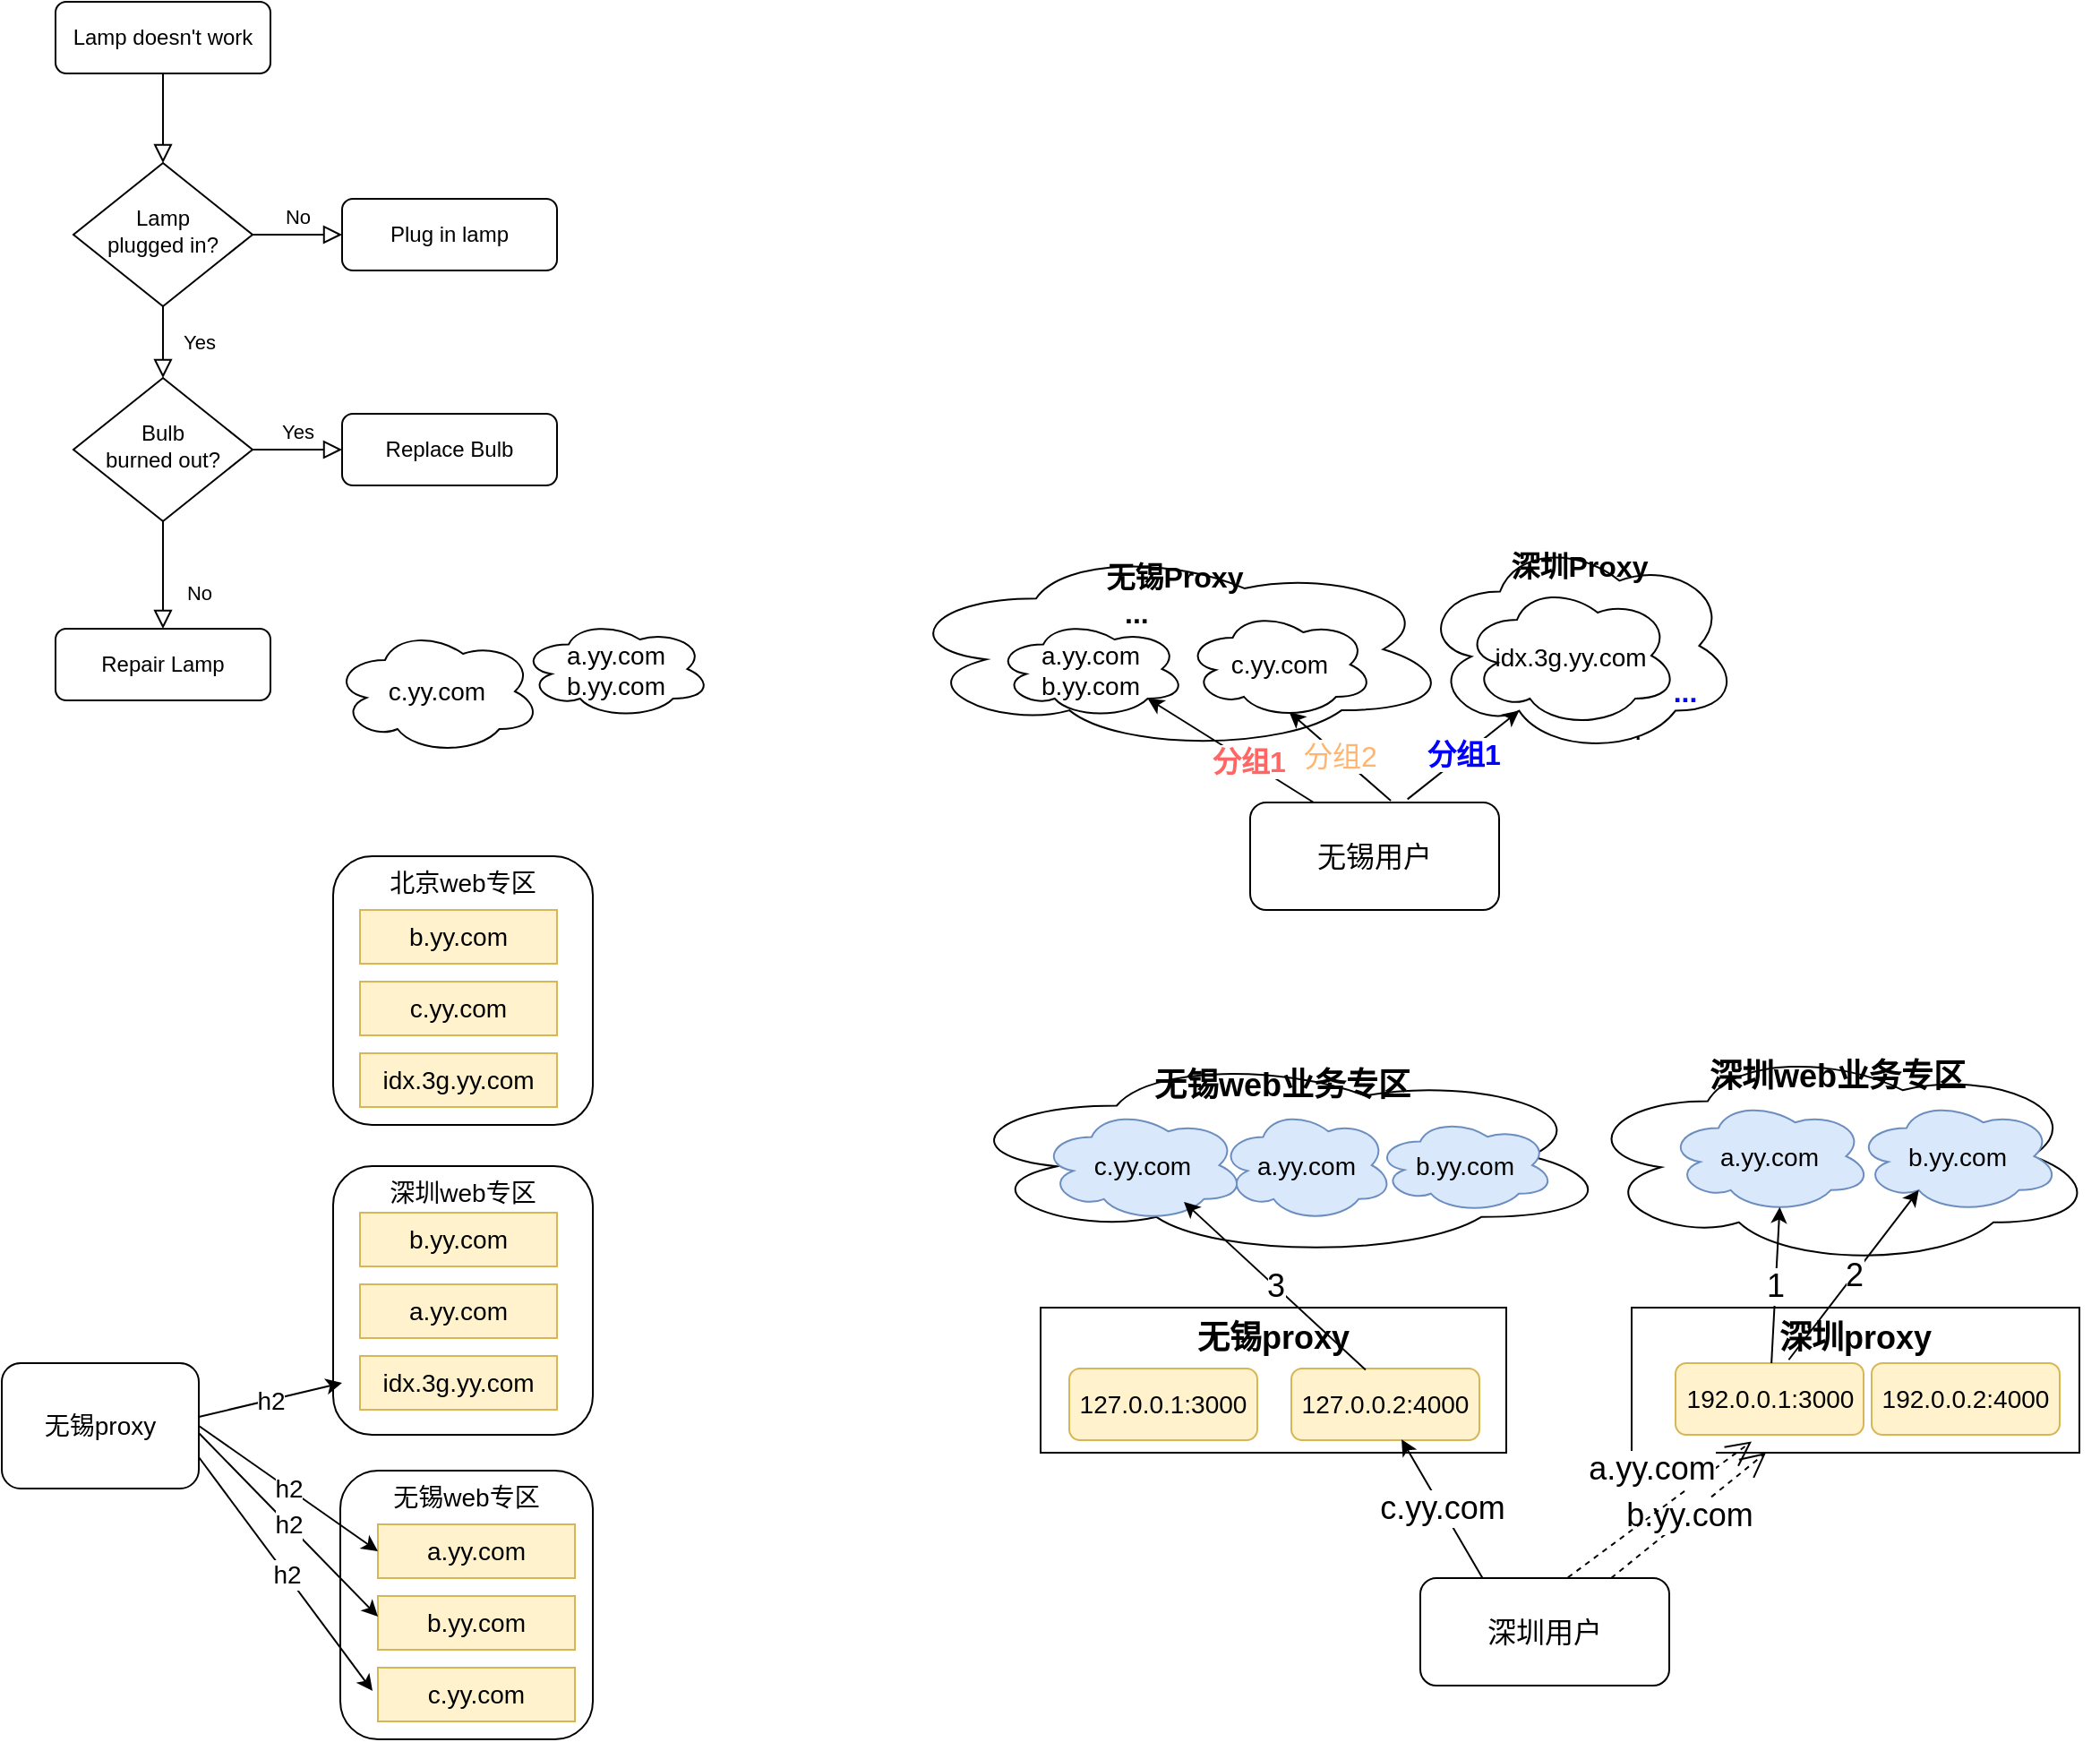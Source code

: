 <mxfile version="20.0.4" type="github">
  <diagram id="C5RBs43oDa-KdzZeNtuy" name="Page-1">
    <mxGraphModel dx="1761" dy="965" grid="1" gridSize="10" guides="1" tooltips="1" connect="1" arrows="1" fold="1" page="1" pageScale="1" pageWidth="827" pageHeight="1169" math="0" shadow="0">
      <root>
        <mxCell id="WIyWlLk6GJQsqaUBKTNV-0" />
        <mxCell id="WIyWlLk6GJQsqaUBKTNV-1" parent="WIyWlLk6GJQsqaUBKTNV-0" />
        <mxCell id="1RCydOM1XfzPBfP_4WUT-4" value="无锡web业务专区" style="ellipse;shape=cloud;whiteSpace=wrap;html=1;verticalAlign=top;fontStyle=1;fontSize=18;" vertex="1" parent="WIyWlLk6GJQsqaUBKTNV-1">
          <mxGeometry x="660" y="668" width="370" height="113" as="geometry" />
        </mxCell>
        <mxCell id="q6CO2lnen_L3Ia91H9VO-29" value="深圳web专区" style="rounded=1;whiteSpace=wrap;html=1;fontSize=14;verticalAlign=top;" parent="WIyWlLk6GJQsqaUBKTNV-1" vertex="1">
          <mxGeometry x="315" y="730" width="145" height="150" as="geometry" />
        </mxCell>
        <mxCell id="WIyWlLk6GJQsqaUBKTNV-2" value="" style="rounded=0;html=1;jettySize=auto;orthogonalLoop=1;fontSize=11;endArrow=block;endFill=0;endSize=8;strokeWidth=1;shadow=0;labelBackgroundColor=none;edgeStyle=orthogonalEdgeStyle;" parent="WIyWlLk6GJQsqaUBKTNV-1" source="WIyWlLk6GJQsqaUBKTNV-3" target="WIyWlLk6GJQsqaUBKTNV-6" edge="1">
          <mxGeometry relative="1" as="geometry" />
        </mxCell>
        <mxCell id="WIyWlLk6GJQsqaUBKTNV-3" value="Lamp doesn&#39;t work" style="rounded=1;whiteSpace=wrap;html=1;fontSize=12;glass=0;strokeWidth=1;shadow=0;" parent="WIyWlLk6GJQsqaUBKTNV-1" vertex="1">
          <mxGeometry x="160" y="80" width="120" height="40" as="geometry" />
        </mxCell>
        <mxCell id="WIyWlLk6GJQsqaUBKTNV-4" value="Yes" style="rounded=0;html=1;jettySize=auto;orthogonalLoop=1;fontSize=11;endArrow=block;endFill=0;endSize=8;strokeWidth=1;shadow=0;labelBackgroundColor=none;edgeStyle=orthogonalEdgeStyle;" parent="WIyWlLk6GJQsqaUBKTNV-1" source="WIyWlLk6GJQsqaUBKTNV-6" target="WIyWlLk6GJQsqaUBKTNV-10" edge="1">
          <mxGeometry y="20" relative="1" as="geometry">
            <mxPoint as="offset" />
          </mxGeometry>
        </mxCell>
        <mxCell id="WIyWlLk6GJQsqaUBKTNV-5" value="No" style="edgeStyle=orthogonalEdgeStyle;rounded=0;html=1;jettySize=auto;orthogonalLoop=1;fontSize=11;endArrow=block;endFill=0;endSize=8;strokeWidth=1;shadow=0;labelBackgroundColor=none;" parent="WIyWlLk6GJQsqaUBKTNV-1" source="WIyWlLk6GJQsqaUBKTNV-6" target="WIyWlLk6GJQsqaUBKTNV-7" edge="1">
          <mxGeometry y="10" relative="1" as="geometry">
            <mxPoint as="offset" />
          </mxGeometry>
        </mxCell>
        <mxCell id="WIyWlLk6GJQsqaUBKTNV-6" value="Lamp&lt;br&gt;plugged in?" style="rhombus;whiteSpace=wrap;html=1;shadow=0;fontFamily=Helvetica;fontSize=12;align=center;strokeWidth=1;spacing=6;spacingTop=-4;" parent="WIyWlLk6GJQsqaUBKTNV-1" vertex="1">
          <mxGeometry x="170" y="170" width="100" height="80" as="geometry" />
        </mxCell>
        <mxCell id="WIyWlLk6GJQsqaUBKTNV-7" value="Plug in lamp" style="rounded=1;whiteSpace=wrap;html=1;fontSize=12;glass=0;strokeWidth=1;shadow=0;" parent="WIyWlLk6GJQsqaUBKTNV-1" vertex="1">
          <mxGeometry x="320" y="190" width="120" height="40" as="geometry" />
        </mxCell>
        <mxCell id="WIyWlLk6GJQsqaUBKTNV-8" value="No" style="rounded=0;html=1;jettySize=auto;orthogonalLoop=1;fontSize=11;endArrow=block;endFill=0;endSize=8;strokeWidth=1;shadow=0;labelBackgroundColor=none;edgeStyle=orthogonalEdgeStyle;" parent="WIyWlLk6GJQsqaUBKTNV-1" source="WIyWlLk6GJQsqaUBKTNV-10" target="WIyWlLk6GJQsqaUBKTNV-11" edge="1">
          <mxGeometry x="0.333" y="20" relative="1" as="geometry">
            <mxPoint as="offset" />
          </mxGeometry>
        </mxCell>
        <mxCell id="WIyWlLk6GJQsqaUBKTNV-9" value="Yes" style="edgeStyle=orthogonalEdgeStyle;rounded=0;html=1;jettySize=auto;orthogonalLoop=1;fontSize=11;endArrow=block;endFill=0;endSize=8;strokeWidth=1;shadow=0;labelBackgroundColor=none;" parent="WIyWlLk6GJQsqaUBKTNV-1" source="WIyWlLk6GJQsqaUBKTNV-10" target="WIyWlLk6GJQsqaUBKTNV-12" edge="1">
          <mxGeometry y="10" relative="1" as="geometry">
            <mxPoint as="offset" />
          </mxGeometry>
        </mxCell>
        <mxCell id="WIyWlLk6GJQsqaUBKTNV-10" value="Bulb&lt;br&gt;burned out?" style="rhombus;whiteSpace=wrap;html=1;shadow=0;fontFamily=Helvetica;fontSize=12;align=center;strokeWidth=1;spacing=6;spacingTop=-4;" parent="WIyWlLk6GJQsqaUBKTNV-1" vertex="1">
          <mxGeometry x="170" y="290" width="100" height="80" as="geometry" />
        </mxCell>
        <mxCell id="WIyWlLk6GJQsqaUBKTNV-11" value="Repair Lamp" style="rounded=1;whiteSpace=wrap;html=1;fontSize=12;glass=0;strokeWidth=1;shadow=0;" parent="WIyWlLk6GJQsqaUBKTNV-1" vertex="1">
          <mxGeometry x="160" y="430" width="120" height="40" as="geometry" />
        </mxCell>
        <mxCell id="WIyWlLk6GJQsqaUBKTNV-12" value="Replace Bulb" style="rounded=1;whiteSpace=wrap;html=1;fontSize=12;glass=0;strokeWidth=1;shadow=0;" parent="WIyWlLk6GJQsqaUBKTNV-1" vertex="1">
          <mxGeometry x="320" y="310" width="120" height="40" as="geometry" />
        </mxCell>
        <mxCell id="q6CO2lnen_L3Ia91H9VO-2" value="&lt;div style=&quot;&quot;&gt;&lt;span style=&quot;background-color: initial;&quot;&gt;&lt;b&gt;&lt;font style=&quot;font-size: 16px;&quot;&gt;无锡Proxy&lt;/font&gt;&lt;/b&gt;&lt;/span&gt;&lt;/div&gt;" style="ellipse;shape=cloud;whiteSpace=wrap;html=1;align=center;verticalAlign=top;" parent="WIyWlLk6GJQsqaUBKTNV-1" vertex="1">
          <mxGeometry x="630" y="384.75" width="310" height="113.5" as="geometry" />
        </mxCell>
        <mxCell id="q6CO2lnen_L3Ia91H9VO-0" value="a.yy.com&lt;br style=&quot;font-size: 14px;&quot;&gt;b.yy.com" style="ellipse;shape=cloud;whiteSpace=wrap;html=1;fontSize=14;" parent="WIyWlLk6GJQsqaUBKTNV-1" vertex="1">
          <mxGeometry x="420" y="425" width="106" height="55" as="geometry" />
        </mxCell>
        <mxCell id="q6CO2lnen_L3Ia91H9VO-1" value="c.yy.com" style="ellipse;shape=cloud;whiteSpace=wrap;html=1;fontSize=14;" parent="WIyWlLk6GJQsqaUBKTNV-1" vertex="1">
          <mxGeometry x="315" y="430" width="116" height="70" as="geometry" />
        </mxCell>
        <mxCell id="q6CO2lnen_L3Ia91H9VO-4" value="...." style="text;strokeColor=none;fillColor=none;align=left;verticalAlign=middle;spacingLeft=4;spacingRight=4;overflow=hidden;points=[[0,0.5],[1,0.5]];portConstraint=eastwest;rotatable=0;fontSize=16;" parent="WIyWlLk6GJQsqaUBKTNV-1" vertex="1">
          <mxGeometry x="1022" y="470" width="80" height="30" as="geometry" />
        </mxCell>
        <mxCell id="q6CO2lnen_L3Ia91H9VO-10" value="深圳Proxy" style="ellipse;shape=cloud;whiteSpace=wrap;html=1;fontSize=16;verticalAlign=top;fontStyle=1" parent="WIyWlLk6GJQsqaUBKTNV-1" vertex="1">
          <mxGeometry x="922" y="379" width="178" height="121" as="geometry" />
        </mxCell>
        <mxCell id="q6CO2lnen_L3Ia91H9VO-11" value="&lt;font style=&quot;font-size: 14px;&quot;&gt;idx.3g.yy.com&lt;/font&gt;" style="ellipse;shape=cloud;whiteSpace=wrap;html=1;fontSize=16;" parent="WIyWlLk6GJQsqaUBKTNV-1" vertex="1">
          <mxGeometry x="946" y="405" width="120" height="80" as="geometry" />
        </mxCell>
        <mxCell id="q6CO2lnen_L3Ia91H9VO-14" value="分组1" style="endArrow=classic;html=1;rounded=0;fontSize=16;entryX=0.31;entryY=0.8;entryDx=0;entryDy=0;entryPerimeter=0;exitX=0.632;exitY=-0.03;exitDx=0;exitDy=0;exitPerimeter=0;fontStyle=1;fontColor=#0000FF;" parent="WIyWlLk6GJQsqaUBKTNV-1" source="q6CO2lnen_L3Ia91H9VO-28" target="q6CO2lnen_L3Ia91H9VO-10" edge="1">
          <mxGeometry width="50" height="50" relative="1" as="geometry">
            <mxPoint x="862" y="530" as="sourcePoint" />
            <mxPoint x="982" y="490" as="targetPoint" />
            <Array as="points" />
          </mxGeometry>
        </mxCell>
        <mxCell id="q6CO2lnen_L3Ia91H9VO-17" value="..." style="text;strokeColor=none;fillColor=none;align=left;verticalAlign=middle;spacingLeft=4;spacingRight=4;overflow=hidden;points=[[0,0.5],[1,0.5]];portConstraint=eastwest;rotatable=0;fontSize=16;fontStyle=1" parent="WIyWlLk6GJQsqaUBKTNV-1" vertex="1">
          <mxGeometry x="751" y="410" width="80" height="20" as="geometry" />
        </mxCell>
        <mxCell id="q6CO2lnen_L3Ia91H9VO-18" value="无锡proxy" style="rounded=1;whiteSpace=wrap;html=1;fontSize=14;" parent="WIyWlLk6GJQsqaUBKTNV-1" vertex="1">
          <mxGeometry x="130" y="840" width="110" height="70" as="geometry" />
        </mxCell>
        <mxCell id="q6CO2lnen_L3Ia91H9VO-24" value="" style="edgeStyle=orthogonalEdgeStyle;rounded=0;orthogonalLoop=1;jettySize=auto;html=1;fontSize=14;" parent="WIyWlLk6GJQsqaUBKTNV-1" source="q6CO2lnen_L3Ia91H9VO-20" target="q6CO2lnen_L3Ia91H9VO-22" edge="1">
          <mxGeometry relative="1" as="geometry" />
        </mxCell>
        <mxCell id="q6CO2lnen_L3Ia91H9VO-25" value="无锡web专区" style="rounded=1;whiteSpace=wrap;html=1;fontSize=14;verticalAlign=top;" parent="WIyWlLk6GJQsqaUBKTNV-1" vertex="1">
          <mxGeometry x="319" y="900" width="141" height="150" as="geometry" />
        </mxCell>
        <mxCell id="q6CO2lnen_L3Ia91H9VO-20" value="a.yy.com" style="rounded=0;whiteSpace=wrap;html=1;fontSize=14;fillColor=#fff2cc;strokeColor=#d6b656;" parent="WIyWlLk6GJQsqaUBKTNV-1" vertex="1">
          <mxGeometry x="340" y="930" width="110" height="30" as="geometry" />
        </mxCell>
        <mxCell id="q6CO2lnen_L3Ia91H9VO-21" value="b.yy.com" style="rounded=0;whiteSpace=wrap;html=1;fontSize=14;fillColor=#fff2cc;strokeColor=#d6b656;" parent="WIyWlLk6GJQsqaUBKTNV-1" vertex="1">
          <mxGeometry x="340" y="970" width="110" height="30" as="geometry" />
        </mxCell>
        <mxCell id="q6CO2lnen_L3Ia91H9VO-22" value="c.yy.com" style="rounded=0;whiteSpace=wrap;html=1;fontSize=14;fillColor=#fff2cc;strokeColor=#d6b656;" parent="WIyWlLk6GJQsqaUBKTNV-1" vertex="1">
          <mxGeometry x="340" y="1010" width="110" height="30" as="geometry" />
        </mxCell>
        <mxCell id="q6CO2lnen_L3Ia91H9VO-26" value="分组2" style="endArrow=classic;html=1;rounded=0;fontSize=16;exitX=0.565;exitY=-0.017;exitDx=0;exitDy=0;entryX=0.55;entryY=0.95;entryDx=0;entryDy=0;entryPerimeter=0;fontColor=#FFB570;exitPerimeter=0;" parent="WIyWlLk6GJQsqaUBKTNV-1" source="q6CO2lnen_L3Ia91H9VO-28" edge="1">
          <mxGeometry width="50" height="50" relative="1" as="geometry">
            <mxPoint x="822" y="530" as="sourcePoint" />
            <mxPoint x="848.8" y="476.5" as="targetPoint" />
          </mxGeometry>
        </mxCell>
        <mxCell id="q6CO2lnen_L3Ia91H9VO-27" value="分组1" style="endArrow=classic;html=1;rounded=0;fontSize=16;fontStyle=1;fontColor=#FF6666;entryX=0.8;entryY=0.8;entryDx=0;entryDy=0;entryPerimeter=0;" parent="WIyWlLk6GJQsqaUBKTNV-1" target="q6CO2lnen_L3Ia91H9VO-46" edge="1">
          <mxGeometry width="50" height="50" relative="1" as="geometry">
            <mxPoint x="883.24" y="540" as="sourcePoint" />
            <mxPoint x="780" y="470" as="targetPoint" />
            <Array as="points" />
          </mxGeometry>
        </mxCell>
        <mxCell id="q6CO2lnen_L3Ia91H9VO-28" value="无锡用户" style="rounded=1;whiteSpace=wrap;html=1;fontSize=16;" parent="WIyWlLk6GJQsqaUBKTNV-1" vertex="1">
          <mxGeometry x="827" y="527" width="139" height="60" as="geometry" />
        </mxCell>
        <mxCell id="q6CO2lnen_L3Ia91H9VO-31" value="h2" style="endArrow=classic;html=1;rounded=0;fontSize=14;entryX=0;entryY=0.5;entryDx=0;entryDy=0;exitX=1;exitY=0.5;exitDx=0;exitDy=0;" parent="WIyWlLk6GJQsqaUBKTNV-1" source="q6CO2lnen_L3Ia91H9VO-18" target="q6CO2lnen_L3Ia91H9VO-20" edge="1">
          <mxGeometry width="50" height="50" relative="1" as="geometry">
            <mxPoint x="230" y="930" as="sourcePoint" />
            <mxPoint x="330" y="950" as="targetPoint" />
          </mxGeometry>
        </mxCell>
        <mxCell id="q6CO2lnen_L3Ia91H9VO-33" value="h2" style="endArrow=classic;html=1;rounded=0;fontSize=14;entryX=0;entryY=0.25;entryDx=0;entryDy=0;exitX=1;exitY=0.5;exitDx=0;exitDy=0;" parent="WIyWlLk6GJQsqaUBKTNV-1" edge="1">
          <mxGeometry width="50" height="50" relative="1" as="geometry">
            <mxPoint x="240" y="879" as="sourcePoint" />
            <mxPoint x="340" y="981.5" as="targetPoint" />
          </mxGeometry>
        </mxCell>
        <mxCell id="q6CO2lnen_L3Ia91H9VO-34" value="h2" style="endArrow=classic;html=1;rounded=0;fontSize=14;entryX=0;entryY=0;entryDx=0;entryDy=0;exitX=1;exitY=0.75;exitDx=0;exitDy=0;" parent="WIyWlLk6GJQsqaUBKTNV-1" source="q6CO2lnen_L3Ia91H9VO-18" edge="1">
          <mxGeometry width="50" height="50" relative="1" as="geometry">
            <mxPoint x="247" y="893" as="sourcePoint" />
            <mxPoint x="337" y="1023" as="targetPoint" />
          </mxGeometry>
        </mxCell>
        <mxCell id="q6CO2lnen_L3Ia91H9VO-35" value="idx.3g.yy.com" style="rounded=0;whiteSpace=wrap;html=1;fontSize=14;fillColor=#fff2cc;strokeColor=#d6b656;" parent="WIyWlLk6GJQsqaUBKTNV-1" vertex="1">
          <mxGeometry x="330" y="836" width="110" height="30" as="geometry" />
        </mxCell>
        <mxCell id="q6CO2lnen_L3Ia91H9VO-36" value="a.yy.com" style="rounded=0;whiteSpace=wrap;html=1;fontSize=14;fillColor=#fff2cc;strokeColor=#d6b656;" parent="WIyWlLk6GJQsqaUBKTNV-1" vertex="1">
          <mxGeometry x="330" y="796" width="110" height="30" as="geometry" />
        </mxCell>
        <mxCell id="q6CO2lnen_L3Ia91H9VO-37" value="b.yy.com" style="rounded=0;whiteSpace=wrap;html=1;fontSize=14;fillColor=#fff2cc;strokeColor=#d6b656;" parent="WIyWlLk6GJQsqaUBKTNV-1" vertex="1">
          <mxGeometry x="330" y="756" width="110" height="30" as="geometry" />
        </mxCell>
        <mxCell id="q6CO2lnen_L3Ia91H9VO-38" value="h2" style="endArrow=classic;html=1;rounded=0;fontSize=14;" parent="WIyWlLk6GJQsqaUBKTNV-1" edge="1">
          <mxGeometry width="50" height="50" relative="1" as="geometry">
            <mxPoint x="240" y="870" as="sourcePoint" />
            <mxPoint x="320" y="851" as="targetPoint" />
          </mxGeometry>
        </mxCell>
        <mxCell id="q6CO2lnen_L3Ia91H9VO-40" value="北京web专区" style="rounded=1;whiteSpace=wrap;html=1;fontSize=14;verticalAlign=top;" parent="WIyWlLk6GJQsqaUBKTNV-1" vertex="1">
          <mxGeometry x="315" y="557" width="145" height="150" as="geometry" />
        </mxCell>
        <mxCell id="q6CO2lnen_L3Ia91H9VO-41" value="idx.3g.yy.com" style="rounded=0;whiteSpace=wrap;html=1;fontSize=14;fillColor=#fff2cc;strokeColor=#d6b656;" parent="WIyWlLk6GJQsqaUBKTNV-1" vertex="1">
          <mxGeometry x="330" y="667" width="110" height="30" as="geometry" />
        </mxCell>
        <mxCell id="q6CO2lnen_L3Ia91H9VO-42" value="c.yy.com" style="rounded=0;whiteSpace=wrap;html=1;fontSize=14;fillColor=#fff2cc;strokeColor=#d6b656;" parent="WIyWlLk6GJQsqaUBKTNV-1" vertex="1">
          <mxGeometry x="330" y="627" width="110" height="30" as="geometry" />
        </mxCell>
        <mxCell id="q6CO2lnen_L3Ia91H9VO-43" value="b.yy.com" style="rounded=0;whiteSpace=wrap;html=1;fontSize=14;fillColor=#fff2cc;strokeColor=#d6b656;" parent="WIyWlLk6GJQsqaUBKTNV-1" vertex="1">
          <mxGeometry x="330" y="587" width="110" height="30" as="geometry" />
        </mxCell>
        <mxCell id="q6CO2lnen_L3Ia91H9VO-46" value="a.yy.com&lt;br style=&quot;font-size: 14px;&quot;&gt;b.yy.com" style="ellipse;shape=cloud;whiteSpace=wrap;html=1;fontSize=14;" parent="WIyWlLk6GJQsqaUBKTNV-1" vertex="1">
          <mxGeometry x="685" y="425" width="106" height="55" as="geometry" />
        </mxCell>
        <mxCell id="q6CO2lnen_L3Ia91H9VO-47" value="c.yy.com" style="ellipse;shape=cloud;whiteSpace=wrap;html=1;fontSize=14;" parent="WIyWlLk6GJQsqaUBKTNV-1" vertex="1">
          <mxGeometry x="791" y="420" width="105" height="60" as="geometry" />
        </mxCell>
        <mxCell id="q6CO2lnen_L3Ia91H9VO-48" value="...&lt;br&gt;" style="text;html=1;strokeColor=none;fillColor=none;align=center;verticalAlign=middle;whiteSpace=wrap;rounded=0;fontSize=16;fontColor=#0000FF;fontStyle=1" parent="WIyWlLk6GJQsqaUBKTNV-1" vertex="1">
          <mxGeometry x="1050" y="455" width="40" height="20" as="geometry" />
        </mxCell>
        <mxCell id="1RCydOM1XfzPBfP_4WUT-0" value="深圳用户" style="rounded=1;whiteSpace=wrap;html=1;fontSize=16;" vertex="1" parent="WIyWlLk6GJQsqaUBKTNV-1">
          <mxGeometry x="922" y="960" width="139" height="60" as="geometry" />
        </mxCell>
        <mxCell id="1RCydOM1XfzPBfP_4WUT-2" value="&lt;font style=&quot;font-size: 14px;&quot;&gt;a.yy.com&lt;/font&gt;" style="ellipse;shape=cloud;whiteSpace=wrap;html=1;fillColor=#dae8fc;strokeColor=#6c8ebf;" vertex="1" parent="WIyWlLk6GJQsqaUBKTNV-1">
          <mxGeometry x="810" y="698" width="97" height="63" as="geometry" />
        </mxCell>
        <mxCell id="1RCydOM1XfzPBfP_4WUT-3" value="&lt;font style=&quot;font-size: 14px;&quot;&gt;b.yy.com&lt;/font&gt;" style="ellipse;shape=cloud;whiteSpace=wrap;html=1;fillColor=#dae8fc;strokeColor=#6c8ebf;" vertex="1" parent="WIyWlLk6GJQsqaUBKTNV-1">
          <mxGeometry x="897" y="703" width="100" height="53" as="geometry" />
        </mxCell>
        <mxCell id="1RCydOM1XfzPBfP_4WUT-5" value="深圳web业务专区" style="ellipse;shape=cloud;whiteSpace=wrap;html=1;verticalAlign=top;fontStyle=1;fontSize=18;" vertex="1" parent="WIyWlLk6GJQsqaUBKTNV-1">
          <mxGeometry x="1010" y="663" width="290" height="123" as="geometry" />
        </mxCell>
        <mxCell id="1RCydOM1XfzPBfP_4WUT-6" value="&lt;font style=&quot;font-size: 14px;&quot;&gt;a.yy.com&lt;/font&gt;" style="ellipse;shape=cloud;whiteSpace=wrap;html=1;fillColor=#dae8fc;strokeColor=#6c8ebf;" vertex="1" parent="WIyWlLk6GJQsqaUBKTNV-1">
          <mxGeometry x="1060" y="693" width="114" height="63" as="geometry" />
        </mxCell>
        <mxCell id="1RCydOM1XfzPBfP_4WUT-7" value="&lt;font style=&quot;font-size: 14px;&quot;&gt;b.yy.com&lt;/font&gt;" style="ellipse;shape=cloud;whiteSpace=wrap;html=1;fillColor=#dae8fc;strokeColor=#6c8ebf;" vertex="1" parent="WIyWlLk6GJQsqaUBKTNV-1">
          <mxGeometry x="1165" y="693" width="114" height="63" as="geometry" />
        </mxCell>
        <mxCell id="1RCydOM1XfzPBfP_4WUT-9" value="&lt;font style=&quot;font-size: 14px;&quot;&gt;c.yy.com&lt;/font&gt;" style="ellipse;shape=cloud;whiteSpace=wrap;html=1;fillColor=#dae8fc;strokeColor=#6c8ebf;" vertex="1" parent="WIyWlLk6GJQsqaUBKTNV-1">
          <mxGeometry x="710" y="698" width="114" height="63" as="geometry" />
        </mxCell>
        <mxCell id="1RCydOM1XfzPBfP_4WUT-11" value="无锡proxy" style="rounded=0;whiteSpace=wrap;html=1;fontSize=18;align=center;verticalAlign=top;fontStyle=1;horizontal=1;" vertex="1" parent="WIyWlLk6GJQsqaUBKTNV-1">
          <mxGeometry x="710" y="809" width="260" height="81" as="geometry" />
        </mxCell>
        <mxCell id="1RCydOM1XfzPBfP_4WUT-12" value="127.0.0.1:3000" style="rounded=1;whiteSpace=wrap;html=1;fontSize=14;fillColor=#fff2cc;strokeColor=#d6b656;" vertex="1" parent="WIyWlLk6GJQsqaUBKTNV-1">
          <mxGeometry x="726" y="843" width="105" height="40" as="geometry" />
        </mxCell>
        <mxCell id="1RCydOM1XfzPBfP_4WUT-13" value="127.0.0.2:4000" style="rounded=1;whiteSpace=wrap;html=1;fontSize=14;fillColor=#fff2cc;strokeColor=#d6b656;" vertex="1" parent="WIyWlLk6GJQsqaUBKTNV-1">
          <mxGeometry x="850" y="843" width="105" height="40" as="geometry" />
        </mxCell>
        <mxCell id="1RCydOM1XfzPBfP_4WUT-14" value="深圳proxy" style="rounded=0;whiteSpace=wrap;html=1;fontSize=18;align=center;verticalAlign=top;fontStyle=1;horizontal=1;" vertex="1" parent="WIyWlLk6GJQsqaUBKTNV-1">
          <mxGeometry x="1040" y="809" width="250" height="81" as="geometry" />
        </mxCell>
        <mxCell id="1RCydOM1XfzPBfP_4WUT-15" value="192.0.0.1:3000" style="rounded=1;whiteSpace=wrap;html=1;fontSize=14;fillColor=#fff2cc;strokeColor=#d6b656;" vertex="1" parent="WIyWlLk6GJQsqaUBKTNV-1">
          <mxGeometry x="1064.5" y="840" width="105" height="40" as="geometry" />
        </mxCell>
        <mxCell id="1RCydOM1XfzPBfP_4WUT-16" value="192.0.0.2:4000" style="rounded=1;whiteSpace=wrap;html=1;fontSize=14;fillColor=#fff2cc;strokeColor=#d6b656;" vertex="1" parent="WIyWlLk6GJQsqaUBKTNV-1">
          <mxGeometry x="1174" y="840" width="105" height="40" as="geometry" />
        </mxCell>
        <mxCell id="1RCydOM1XfzPBfP_4WUT-18" value="c.yy.com" style="endArrow=classic;html=1;rounded=0;fontSize=18;entryX=0.586;entryY=0.99;entryDx=0;entryDy=0;entryPerimeter=0;exitX=0.25;exitY=0;exitDx=0;exitDy=0;" edge="1" parent="WIyWlLk6GJQsqaUBKTNV-1" source="1RCydOM1XfzPBfP_4WUT-0" target="1RCydOM1XfzPBfP_4WUT-13">
          <mxGeometry width="50" height="50" relative="1" as="geometry">
            <mxPoint x="950" y="930" as="sourcePoint" />
            <mxPoint x="966" y="945" as="targetPoint" />
          </mxGeometry>
        </mxCell>
        <mxCell id="1RCydOM1XfzPBfP_4WUT-19" value="3" style="endArrow=classic;html=1;rounded=0;fontSize=18;exitX=0.395;exitY=0.019;exitDx=0;exitDy=0;exitPerimeter=0;" edge="1" parent="WIyWlLk6GJQsqaUBKTNV-1" source="1RCydOM1XfzPBfP_4WUT-13">
          <mxGeometry width="50" height="50" relative="1" as="geometry">
            <mxPoint x="790" y="820" as="sourcePoint" />
            <mxPoint x="790" y="750" as="targetPoint" />
          </mxGeometry>
        </mxCell>
        <mxCell id="1RCydOM1XfzPBfP_4WUT-20" value="1" style="endArrow=classic;html=1;rounded=0;fontSize=18;entryX=0.55;entryY=0.95;entryDx=0;entryDy=0;entryPerimeter=0;" edge="1" parent="WIyWlLk6GJQsqaUBKTNV-1" source="1RCydOM1XfzPBfP_4WUT-15" target="1RCydOM1XfzPBfP_4WUT-6">
          <mxGeometry width="50" height="50" relative="1" as="geometry">
            <mxPoint x="1080" y="840" as="sourcePoint" />
            <mxPoint x="1130" y="790" as="targetPoint" />
          </mxGeometry>
        </mxCell>
        <mxCell id="1RCydOM1XfzPBfP_4WUT-21" value="2" style="endArrow=classic;html=1;rounded=0;fontSize=18;exitX=0.602;exitY=-0.047;exitDx=0;exitDy=0;entryX=0.31;entryY=0.8;entryDx=0;entryDy=0;entryPerimeter=0;exitPerimeter=0;" edge="1" parent="WIyWlLk6GJQsqaUBKTNV-1" source="1RCydOM1XfzPBfP_4WUT-15" target="1RCydOM1XfzPBfP_4WUT-7">
          <mxGeometry width="50" height="50" relative="1" as="geometry">
            <mxPoint x="1200" y="790" as="sourcePoint" />
            <mxPoint x="1250" y="740" as="targetPoint" />
          </mxGeometry>
        </mxCell>
        <mxCell id="1RCydOM1XfzPBfP_4WUT-28" value="b.yy.com" style="endArrow=open;endSize=12;dashed=1;html=1;rounded=0;fontSize=18;" edge="1" parent="WIyWlLk6GJQsqaUBKTNV-1" source="1RCydOM1XfzPBfP_4WUT-0" target="1RCydOM1XfzPBfP_4WUT-14">
          <mxGeometry width="160" relative="1" as="geometry">
            <mxPoint x="1030" y="985" as="sourcePoint" />
            <mxPoint x="1134" y="895" as="targetPoint" />
          </mxGeometry>
        </mxCell>
        <mxCell id="1RCydOM1XfzPBfP_4WUT-36" value="a.yy.com" style="endArrow=open;endSize=12;dashed=1;html=1;rounded=0;fontSize=18;exitX=0.593;exitY=-0.006;exitDx=0;exitDy=0;exitPerimeter=0;" edge="1" parent="WIyWlLk6GJQsqaUBKTNV-1" source="1RCydOM1XfzPBfP_4WUT-0">
          <mxGeometry x="0.159" y="21" width="160" relative="1" as="geometry">
            <mxPoint x="1007" y="982.27" as="sourcePoint" />
            <mxPoint x="1107" y="883.73" as="targetPoint" />
            <mxPoint as="offset" />
          </mxGeometry>
        </mxCell>
      </root>
    </mxGraphModel>
  </diagram>
</mxfile>
